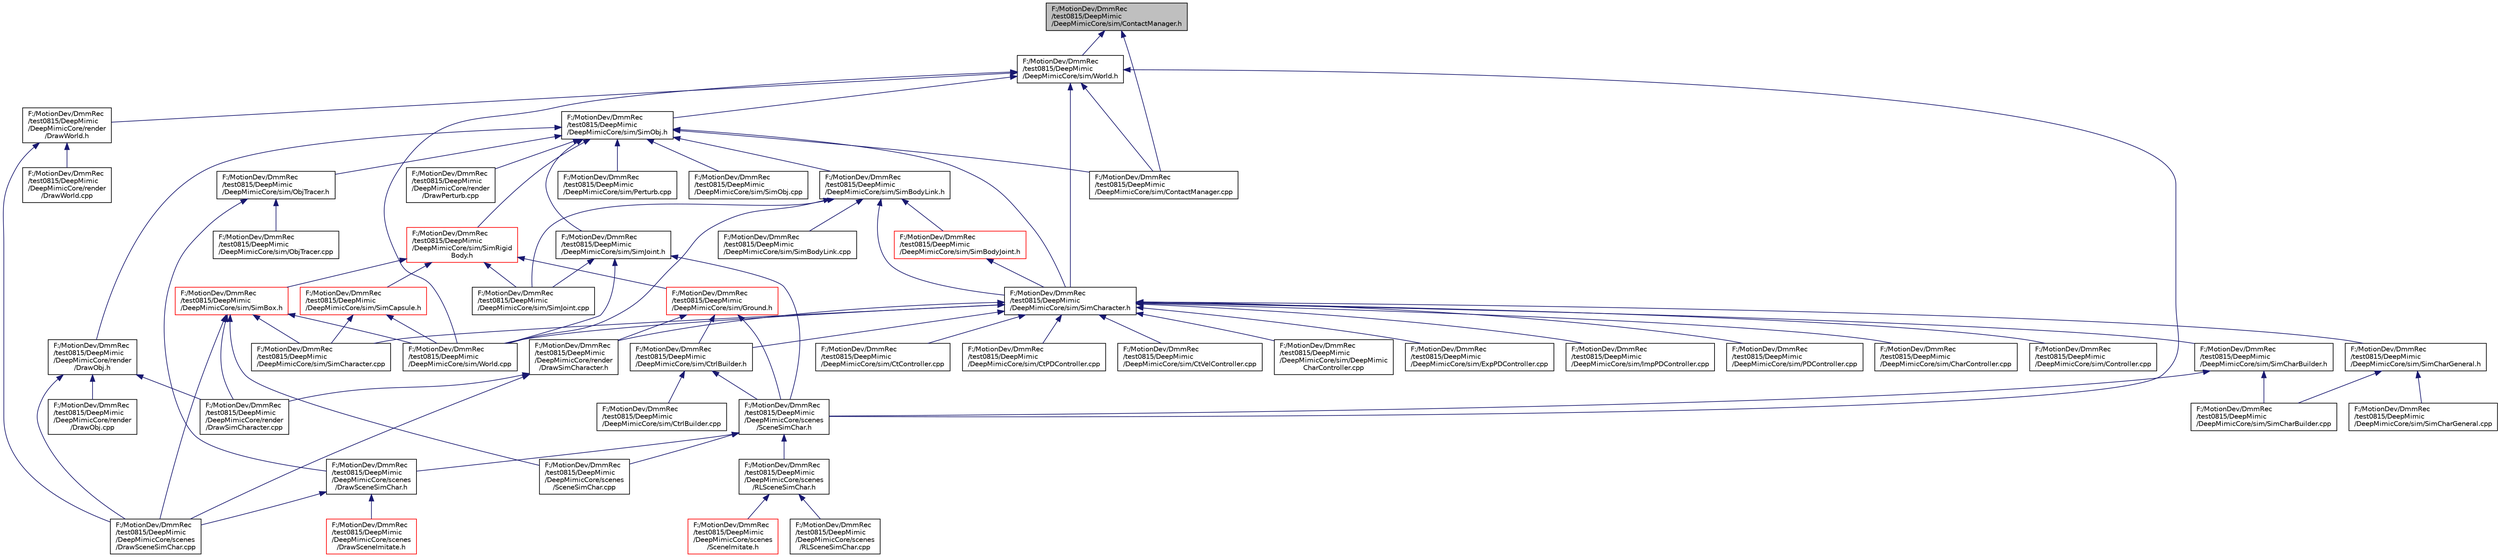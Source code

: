 digraph "F:/MotionDev/DmmRec/test0815/DeepMimic/DeepMimicCore/sim/ContactManager.h"
{
 // LATEX_PDF_SIZE
  edge [fontname="Helvetica",fontsize="10",labelfontname="Helvetica",labelfontsize="10"];
  node [fontname="Helvetica",fontsize="10",shape=record];
  Node1 [label="F:/MotionDev/DmmRec\l/test0815/DeepMimic\l/DeepMimicCore/sim/ContactManager.h",height=0.2,width=0.4,color="black", fillcolor="grey75", style="filled", fontcolor="black",tooltip=" "];
  Node1 -> Node2 [dir="back",color="midnightblue",fontsize="10",style="solid",fontname="Helvetica"];
  Node2 [label="F:/MotionDev/DmmRec\l/test0815/DeepMimic\l/DeepMimicCore/sim/ContactManager.cpp",height=0.2,width=0.4,color="black", fillcolor="white", style="filled",URL="$_contact_manager_8cpp.html",tooltip=" "];
  Node1 -> Node3 [dir="back",color="midnightblue",fontsize="10",style="solid",fontname="Helvetica"];
  Node3 [label="F:/MotionDev/DmmRec\l/test0815/DeepMimic\l/DeepMimicCore/sim/World.h",height=0.2,width=0.4,color="black", fillcolor="white", style="filled",URL="$_world_8h.html",tooltip=" "];
  Node3 -> Node4 [dir="back",color="midnightblue",fontsize="10",style="solid",fontname="Helvetica"];
  Node4 [label="F:/MotionDev/DmmRec\l/test0815/DeepMimic\l/DeepMimicCore/render\l/DrawWorld.h",height=0.2,width=0.4,color="black", fillcolor="white", style="filled",URL="$_draw_world_8h.html",tooltip=" "];
  Node4 -> Node5 [dir="back",color="midnightblue",fontsize="10",style="solid",fontname="Helvetica"];
  Node5 [label="F:/MotionDev/DmmRec\l/test0815/DeepMimic\l/DeepMimicCore/render\l/DrawWorld.cpp",height=0.2,width=0.4,color="black", fillcolor="white", style="filled",URL="$_draw_world_8cpp.html",tooltip=" "];
  Node4 -> Node6 [dir="back",color="midnightblue",fontsize="10",style="solid",fontname="Helvetica"];
  Node6 [label="F:/MotionDev/DmmRec\l/test0815/DeepMimic\l/DeepMimicCore/scenes\l/DrawSceneSimChar.cpp",height=0.2,width=0.4,color="black", fillcolor="white", style="filled",URL="$_draw_scene_sim_char_8cpp.html",tooltip=" "];
  Node3 -> Node7 [dir="back",color="midnightblue",fontsize="10",style="solid",fontname="Helvetica"];
  Node7 [label="F:/MotionDev/DmmRec\l/test0815/DeepMimic\l/DeepMimicCore/scenes\l/SceneSimChar.h",height=0.2,width=0.4,color="black", fillcolor="white", style="filled",URL="$_scene_sim_char_8h.html",tooltip=" "];
  Node7 -> Node8 [dir="back",color="midnightblue",fontsize="10",style="solid",fontname="Helvetica"];
  Node8 [label="F:/MotionDev/DmmRec\l/test0815/DeepMimic\l/DeepMimicCore/scenes\l/DrawSceneSimChar.h",height=0.2,width=0.4,color="black", fillcolor="white", style="filled",URL="$_draw_scene_sim_char_8h.html",tooltip=" "];
  Node8 -> Node9 [dir="back",color="midnightblue",fontsize="10",style="solid",fontname="Helvetica"];
  Node9 [label="F:/MotionDev/DmmRec\l/test0815/DeepMimic\l/DeepMimicCore/scenes\l/DrawSceneImitate.h",height=0.2,width=0.4,color="red", fillcolor="white", style="filled",URL="$_draw_scene_imitate_8h.html",tooltip=" "];
  Node8 -> Node6 [dir="back",color="midnightblue",fontsize="10",style="solid",fontname="Helvetica"];
  Node7 -> Node12 [dir="back",color="midnightblue",fontsize="10",style="solid",fontname="Helvetica"];
  Node12 [label="F:/MotionDev/DmmRec\l/test0815/DeepMimic\l/DeepMimicCore/scenes\l/RLSceneSimChar.h",height=0.2,width=0.4,color="black", fillcolor="white", style="filled",URL="$_r_l_scene_sim_char_8h.html",tooltip=" "];
  Node12 -> Node13 [dir="back",color="midnightblue",fontsize="10",style="solid",fontname="Helvetica"];
  Node13 [label="F:/MotionDev/DmmRec\l/test0815/DeepMimic\l/DeepMimicCore/scenes\l/SceneImitate.h",height=0.2,width=0.4,color="red", fillcolor="white", style="filled",URL="$_scene_imitate_8h.html",tooltip=" "];
  Node12 -> Node15 [dir="back",color="midnightblue",fontsize="10",style="solid",fontname="Helvetica"];
  Node15 [label="F:/MotionDev/DmmRec\l/test0815/DeepMimic\l/DeepMimicCore/scenes\l/RLSceneSimChar.cpp",height=0.2,width=0.4,color="black", fillcolor="white", style="filled",URL="$_r_l_scene_sim_char_8cpp.html",tooltip=" "];
  Node7 -> Node16 [dir="back",color="midnightblue",fontsize="10",style="solid",fontname="Helvetica"];
  Node16 [label="F:/MotionDev/DmmRec\l/test0815/DeepMimic\l/DeepMimicCore/scenes\l/SceneSimChar.cpp",height=0.2,width=0.4,color="black", fillcolor="white", style="filled",URL="$_scene_sim_char_8cpp.html",tooltip=" "];
  Node3 -> Node17 [dir="back",color="midnightblue",fontsize="10",style="solid",fontname="Helvetica"];
  Node17 [label="F:/MotionDev/DmmRec\l/test0815/DeepMimic\l/DeepMimicCore/sim/SimCharacter.h",height=0.2,width=0.4,color="black", fillcolor="white", style="filled",URL="$_sim_character_8h.html",tooltip=" "];
  Node17 -> Node18 [dir="back",color="midnightblue",fontsize="10",style="solid",fontname="Helvetica"];
  Node18 [label="F:/MotionDev/DmmRec\l/test0815/DeepMimic\l/DeepMimicCore/render\l/DrawSimCharacter.h",height=0.2,width=0.4,color="black", fillcolor="white", style="filled",URL="$_draw_sim_character_8h.html",tooltip=" "];
  Node18 -> Node19 [dir="back",color="midnightblue",fontsize="10",style="solid",fontname="Helvetica"];
  Node19 [label="F:/MotionDev/DmmRec\l/test0815/DeepMimic\l/DeepMimicCore/render\l/DrawSimCharacter.cpp",height=0.2,width=0.4,color="black", fillcolor="white", style="filled",URL="$_draw_sim_character_8cpp.html",tooltip=" "];
  Node18 -> Node6 [dir="back",color="midnightblue",fontsize="10",style="solid",fontname="Helvetica"];
  Node17 -> Node20 [dir="back",color="midnightblue",fontsize="10",style="solid",fontname="Helvetica"];
  Node20 [label="F:/MotionDev/DmmRec\l/test0815/DeepMimic\l/DeepMimicCore/sim/CharController.cpp",height=0.2,width=0.4,color="black", fillcolor="white", style="filled",URL="$_char_controller_8cpp.html",tooltip=" "];
  Node17 -> Node21 [dir="back",color="midnightblue",fontsize="10",style="solid",fontname="Helvetica"];
  Node21 [label="F:/MotionDev/DmmRec\l/test0815/DeepMimic\l/DeepMimicCore/sim/Controller.cpp",height=0.2,width=0.4,color="black", fillcolor="white", style="filled",URL="$_controller_8cpp.html",tooltip=" "];
  Node17 -> Node22 [dir="back",color="midnightblue",fontsize="10",style="solid",fontname="Helvetica"];
  Node22 [label="F:/MotionDev/DmmRec\l/test0815/DeepMimic\l/DeepMimicCore/sim/CtController.cpp",height=0.2,width=0.4,color="black", fillcolor="white", style="filled",URL="$_ct_controller_8cpp.html",tooltip=" "];
  Node17 -> Node23 [dir="back",color="midnightblue",fontsize="10",style="solid",fontname="Helvetica"];
  Node23 [label="F:/MotionDev/DmmRec\l/test0815/DeepMimic\l/DeepMimicCore/sim/CtPDController.cpp",height=0.2,width=0.4,color="black", fillcolor="white", style="filled",URL="$_ct_p_d_controller_8cpp.html",tooltip=" "];
  Node17 -> Node24 [dir="back",color="midnightblue",fontsize="10",style="solid",fontname="Helvetica"];
  Node24 [label="F:/MotionDev/DmmRec\l/test0815/DeepMimic\l/DeepMimicCore/sim/CtrlBuilder.h",height=0.2,width=0.4,color="black", fillcolor="white", style="filled",URL="$_ctrl_builder_8h.html",tooltip=" "];
  Node24 -> Node7 [dir="back",color="midnightblue",fontsize="10",style="solid",fontname="Helvetica"];
  Node24 -> Node25 [dir="back",color="midnightblue",fontsize="10",style="solid",fontname="Helvetica"];
  Node25 [label="F:/MotionDev/DmmRec\l/test0815/DeepMimic\l/DeepMimicCore/sim/CtrlBuilder.cpp",height=0.2,width=0.4,color="black", fillcolor="white", style="filled",URL="$_ctrl_builder_8cpp.html",tooltip=" "];
  Node17 -> Node26 [dir="back",color="midnightblue",fontsize="10",style="solid",fontname="Helvetica"];
  Node26 [label="F:/MotionDev/DmmRec\l/test0815/DeepMimic\l/DeepMimicCore/sim/CtVelController.cpp",height=0.2,width=0.4,color="black", fillcolor="white", style="filled",URL="$_ct_vel_controller_8cpp.html",tooltip=" "];
  Node17 -> Node27 [dir="back",color="midnightblue",fontsize="10",style="solid",fontname="Helvetica"];
  Node27 [label="F:/MotionDev/DmmRec\l/test0815/DeepMimic\l/DeepMimicCore/sim/DeepMimic\lCharController.cpp",height=0.2,width=0.4,color="black", fillcolor="white", style="filled",URL="$_deep_mimic_char_controller_8cpp.html",tooltip=" "];
  Node17 -> Node28 [dir="back",color="midnightblue",fontsize="10",style="solid",fontname="Helvetica"];
  Node28 [label="F:/MotionDev/DmmRec\l/test0815/DeepMimic\l/DeepMimicCore/sim/ExpPDController.cpp",height=0.2,width=0.4,color="black", fillcolor="white", style="filled",URL="$_exp_p_d_controller_8cpp.html",tooltip=" "];
  Node17 -> Node29 [dir="back",color="midnightblue",fontsize="10",style="solid",fontname="Helvetica"];
  Node29 [label="F:/MotionDev/DmmRec\l/test0815/DeepMimic\l/DeepMimicCore/sim/ImpPDController.cpp",height=0.2,width=0.4,color="black", fillcolor="white", style="filled",URL="$_imp_p_d_controller_8cpp.html",tooltip=" "];
  Node17 -> Node30 [dir="back",color="midnightblue",fontsize="10",style="solid",fontname="Helvetica"];
  Node30 [label="F:/MotionDev/DmmRec\l/test0815/DeepMimic\l/DeepMimicCore/sim/PDController.cpp",height=0.2,width=0.4,color="black", fillcolor="white", style="filled",URL="$_p_d_controller_8cpp.html",tooltip=" "];
  Node17 -> Node31 [dir="back",color="midnightblue",fontsize="10",style="solid",fontname="Helvetica"];
  Node31 [label="F:/MotionDev/DmmRec\l/test0815/DeepMimic\l/DeepMimicCore/sim/SimCharacter.cpp",height=0.2,width=0.4,color="black", fillcolor="white", style="filled",URL="$_sim_character_8cpp.html",tooltip=" "];
  Node17 -> Node32 [dir="back",color="midnightblue",fontsize="10",style="solid",fontname="Helvetica"];
  Node32 [label="F:/MotionDev/DmmRec\l/test0815/DeepMimic\l/DeepMimicCore/sim/SimCharBuilder.h",height=0.2,width=0.4,color="black", fillcolor="white", style="filled",URL="$_sim_char_builder_8h.html",tooltip=" "];
  Node32 -> Node7 [dir="back",color="midnightblue",fontsize="10",style="solid",fontname="Helvetica"];
  Node32 -> Node33 [dir="back",color="midnightblue",fontsize="10",style="solid",fontname="Helvetica"];
  Node33 [label="F:/MotionDev/DmmRec\l/test0815/DeepMimic\l/DeepMimicCore/sim/SimCharBuilder.cpp",height=0.2,width=0.4,color="black", fillcolor="white", style="filled",URL="$_sim_char_builder_8cpp.html",tooltip=" "];
  Node17 -> Node34 [dir="back",color="midnightblue",fontsize="10",style="solid",fontname="Helvetica"];
  Node34 [label="F:/MotionDev/DmmRec\l/test0815/DeepMimic\l/DeepMimicCore/sim/SimCharGeneral.h",height=0.2,width=0.4,color="black", fillcolor="white", style="filled",URL="$_sim_char_general_8h.html",tooltip=" "];
  Node34 -> Node33 [dir="back",color="midnightblue",fontsize="10",style="solid",fontname="Helvetica"];
  Node34 -> Node35 [dir="back",color="midnightblue",fontsize="10",style="solid",fontname="Helvetica"];
  Node35 [label="F:/MotionDev/DmmRec\l/test0815/DeepMimic\l/DeepMimicCore/sim/SimCharGeneral.cpp",height=0.2,width=0.4,color="black", fillcolor="white", style="filled",URL="$_sim_char_general_8cpp.html",tooltip=" "];
  Node17 -> Node36 [dir="back",color="midnightblue",fontsize="10",style="solid",fontname="Helvetica"];
  Node36 [label="F:/MotionDev/DmmRec\l/test0815/DeepMimic\l/DeepMimicCore/sim/World.cpp",height=0.2,width=0.4,color="black", fillcolor="white", style="filled",URL="$_world_8cpp.html",tooltip=" "];
  Node3 -> Node2 [dir="back",color="midnightblue",fontsize="10",style="solid",fontname="Helvetica"];
  Node3 -> Node37 [dir="back",color="midnightblue",fontsize="10",style="solid",fontname="Helvetica"];
  Node37 [label="F:/MotionDev/DmmRec\l/test0815/DeepMimic\l/DeepMimicCore/sim/SimObj.h",height=0.2,width=0.4,color="black", fillcolor="white", style="filled",URL="$_sim_obj_8h.html",tooltip=" "];
  Node37 -> Node38 [dir="back",color="midnightblue",fontsize="10",style="solid",fontname="Helvetica"];
  Node38 [label="F:/MotionDev/DmmRec\l/test0815/DeepMimic\l/DeepMimicCore/render\l/DrawObj.h",height=0.2,width=0.4,color="black", fillcolor="white", style="filled",URL="$_draw_obj_8h.html",tooltip=" "];
  Node38 -> Node39 [dir="back",color="midnightblue",fontsize="10",style="solid",fontname="Helvetica"];
  Node39 [label="F:/MotionDev/DmmRec\l/test0815/DeepMimic\l/DeepMimicCore/render\l/DrawObj.cpp",height=0.2,width=0.4,color="black", fillcolor="white", style="filled",URL="$_draw_obj_8cpp.html",tooltip=" "];
  Node38 -> Node19 [dir="back",color="midnightblue",fontsize="10",style="solid",fontname="Helvetica"];
  Node38 -> Node6 [dir="back",color="midnightblue",fontsize="10",style="solid",fontname="Helvetica"];
  Node37 -> Node40 [dir="back",color="midnightblue",fontsize="10",style="solid",fontname="Helvetica"];
  Node40 [label="F:/MotionDev/DmmRec\l/test0815/DeepMimic\l/DeepMimicCore/render\l/DrawPerturb.cpp",height=0.2,width=0.4,color="black", fillcolor="white", style="filled",URL="$_draw_perturb_8cpp.html",tooltip=" "];
  Node37 -> Node17 [dir="back",color="midnightblue",fontsize="10",style="solid",fontname="Helvetica"];
  Node37 -> Node2 [dir="back",color="midnightblue",fontsize="10",style="solid",fontname="Helvetica"];
  Node37 -> Node41 [dir="back",color="midnightblue",fontsize="10",style="solid",fontname="Helvetica"];
  Node41 [label="F:/MotionDev/DmmRec\l/test0815/DeepMimic\l/DeepMimicCore/sim/ObjTracer.h",height=0.2,width=0.4,color="black", fillcolor="white", style="filled",URL="$_obj_tracer_8h.html",tooltip=" "];
  Node41 -> Node8 [dir="back",color="midnightblue",fontsize="10",style="solid",fontname="Helvetica"];
  Node41 -> Node42 [dir="back",color="midnightblue",fontsize="10",style="solid",fontname="Helvetica"];
  Node42 [label="F:/MotionDev/DmmRec\l/test0815/DeepMimic\l/DeepMimicCore/sim/ObjTracer.cpp",height=0.2,width=0.4,color="black", fillcolor="white", style="filled",URL="$_obj_tracer_8cpp.html",tooltip=" "];
  Node37 -> Node43 [dir="back",color="midnightblue",fontsize="10",style="solid",fontname="Helvetica"];
  Node43 [label="F:/MotionDev/DmmRec\l/test0815/DeepMimic\l/DeepMimicCore/sim/Perturb.cpp",height=0.2,width=0.4,color="black", fillcolor="white", style="filled",URL="$_perturb_8cpp.html",tooltip=" "];
  Node37 -> Node44 [dir="back",color="midnightblue",fontsize="10",style="solid",fontname="Helvetica"];
  Node44 [label="F:/MotionDev/DmmRec\l/test0815/DeepMimic\l/DeepMimicCore/sim/SimBodyLink.h",height=0.2,width=0.4,color="black", fillcolor="white", style="filled",URL="$_sim_body_link_8h.html",tooltip=" "];
  Node44 -> Node17 [dir="back",color="midnightblue",fontsize="10",style="solid",fontname="Helvetica"];
  Node44 -> Node45 [dir="back",color="midnightblue",fontsize="10",style="solid",fontname="Helvetica"];
  Node45 [label="F:/MotionDev/DmmRec\l/test0815/DeepMimic\l/DeepMimicCore/sim/SimBodyJoint.h",height=0.2,width=0.4,color="red", fillcolor="white", style="filled",URL="$_sim_body_joint_8h.html",tooltip=" "];
  Node45 -> Node17 [dir="back",color="midnightblue",fontsize="10",style="solid",fontname="Helvetica"];
  Node44 -> Node52 [dir="back",color="midnightblue",fontsize="10",style="solid",fontname="Helvetica"];
  Node52 [label="F:/MotionDev/DmmRec\l/test0815/DeepMimic\l/DeepMimicCore/sim/SimBodyLink.cpp",height=0.2,width=0.4,color="black", fillcolor="white", style="filled",URL="$_sim_body_link_8cpp.html",tooltip=" "];
  Node44 -> Node53 [dir="back",color="midnightblue",fontsize="10",style="solid",fontname="Helvetica"];
  Node53 [label="F:/MotionDev/DmmRec\l/test0815/DeepMimic\l/DeepMimicCore/sim/SimJoint.cpp",height=0.2,width=0.4,color="black", fillcolor="white", style="filled",URL="$_sim_joint_8cpp.html",tooltip=" "];
  Node44 -> Node36 [dir="back",color="midnightblue",fontsize="10",style="solid",fontname="Helvetica"];
  Node37 -> Node54 [dir="back",color="midnightblue",fontsize="10",style="solid",fontname="Helvetica"];
  Node54 [label="F:/MotionDev/DmmRec\l/test0815/DeepMimic\l/DeepMimicCore/sim/SimJoint.h",height=0.2,width=0.4,color="black", fillcolor="white", style="filled",URL="$_sim_joint_8h.html",tooltip=" "];
  Node54 -> Node7 [dir="back",color="midnightblue",fontsize="10",style="solid",fontname="Helvetica"];
  Node54 -> Node53 [dir="back",color="midnightblue",fontsize="10",style="solid",fontname="Helvetica"];
  Node54 -> Node36 [dir="back",color="midnightblue",fontsize="10",style="solid",fontname="Helvetica"];
  Node37 -> Node55 [dir="back",color="midnightblue",fontsize="10",style="solid",fontname="Helvetica"];
  Node55 [label="F:/MotionDev/DmmRec\l/test0815/DeepMimic\l/DeepMimicCore/sim/SimRigid\lBody.h",height=0.2,width=0.4,color="red", fillcolor="white", style="filled",URL="$_sim_rigid_body_8h.html",tooltip=" "];
  Node55 -> Node56 [dir="back",color="midnightblue",fontsize="10",style="solid",fontname="Helvetica"];
  Node56 [label="F:/MotionDev/DmmRec\l/test0815/DeepMimic\l/DeepMimicCore/sim/Ground.h",height=0.2,width=0.4,color="red", fillcolor="white", style="filled",URL="$_ground_8h.html",tooltip=" "];
  Node56 -> Node18 [dir="back",color="midnightblue",fontsize="10",style="solid",fontname="Helvetica"];
  Node56 -> Node7 [dir="back",color="midnightblue",fontsize="10",style="solid",fontname="Helvetica"];
  Node56 -> Node24 [dir="back",color="midnightblue",fontsize="10",style="solid",fontname="Helvetica"];
  Node55 -> Node64 [dir="back",color="midnightblue",fontsize="10",style="solid",fontname="Helvetica"];
  Node64 [label="F:/MotionDev/DmmRec\l/test0815/DeepMimic\l/DeepMimicCore/sim/SimBox.h",height=0.2,width=0.4,color="red", fillcolor="white", style="filled",URL="$_sim_box_8h.html",tooltip=" "];
  Node64 -> Node19 [dir="back",color="midnightblue",fontsize="10",style="solid",fontname="Helvetica"];
  Node64 -> Node6 [dir="back",color="midnightblue",fontsize="10",style="solid",fontname="Helvetica"];
  Node64 -> Node16 [dir="back",color="midnightblue",fontsize="10",style="solid",fontname="Helvetica"];
  Node64 -> Node31 [dir="back",color="midnightblue",fontsize="10",style="solid",fontname="Helvetica"];
  Node64 -> Node36 [dir="back",color="midnightblue",fontsize="10",style="solid",fontname="Helvetica"];
  Node55 -> Node66 [dir="back",color="midnightblue",fontsize="10",style="solid",fontname="Helvetica"];
  Node66 [label="F:/MotionDev/DmmRec\l/test0815/DeepMimic\l/DeepMimicCore/sim/SimCapsule.h",height=0.2,width=0.4,color="red", fillcolor="white", style="filled",URL="$_sim_capsule_8h.html",tooltip=" "];
  Node66 -> Node31 [dir="back",color="midnightblue",fontsize="10",style="solid",fontname="Helvetica"];
  Node66 -> Node36 [dir="back",color="midnightblue",fontsize="10",style="solid",fontname="Helvetica"];
  Node55 -> Node53 [dir="back",color="midnightblue",fontsize="10",style="solid",fontname="Helvetica"];
  Node37 -> Node75 [dir="back",color="midnightblue",fontsize="10",style="solid",fontname="Helvetica"];
  Node75 [label="F:/MotionDev/DmmRec\l/test0815/DeepMimic\l/DeepMimicCore/sim/SimObj.cpp",height=0.2,width=0.4,color="black", fillcolor="white", style="filled",URL="$_sim_obj_8cpp.html",tooltip=" "];
  Node3 -> Node36 [dir="back",color="midnightblue",fontsize="10",style="solid",fontname="Helvetica"];
}
